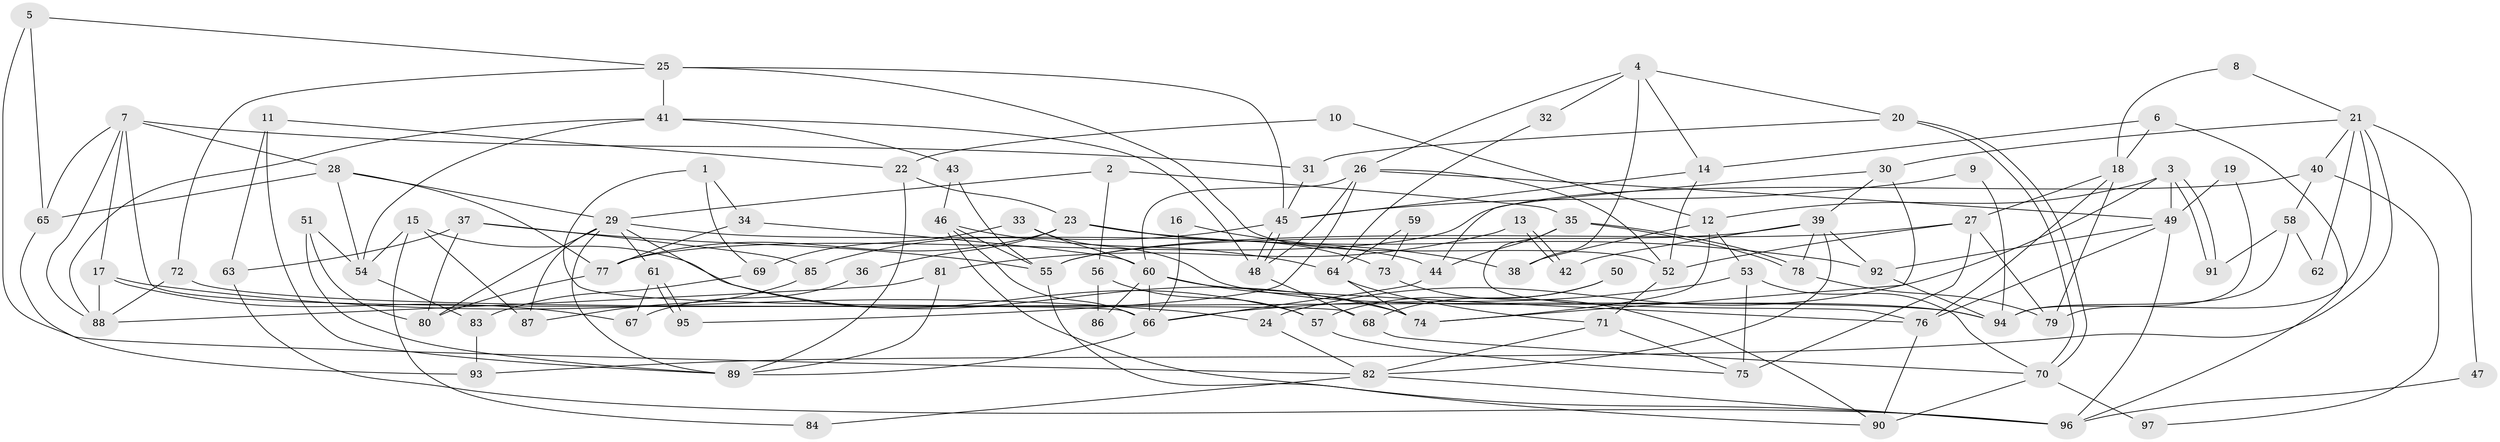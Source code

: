 // coarse degree distribution, {5: 0.13333333333333333, 3: 0.16666666666666666, 8: 0.08333333333333333, 7: 0.08333333333333333, 2: 0.15, 6: 0.2, 4: 0.13333333333333333, 9: 0.016666666666666666, 10: 0.03333333333333333}
// Generated by graph-tools (version 1.1) at 2025/23/03/03/25 07:23:56]
// undirected, 97 vertices, 194 edges
graph export_dot {
graph [start="1"]
  node [color=gray90,style=filled];
  1;
  2;
  3;
  4;
  5;
  6;
  7;
  8;
  9;
  10;
  11;
  12;
  13;
  14;
  15;
  16;
  17;
  18;
  19;
  20;
  21;
  22;
  23;
  24;
  25;
  26;
  27;
  28;
  29;
  30;
  31;
  32;
  33;
  34;
  35;
  36;
  37;
  38;
  39;
  40;
  41;
  42;
  43;
  44;
  45;
  46;
  47;
  48;
  49;
  50;
  51;
  52;
  53;
  54;
  55;
  56;
  57;
  58;
  59;
  60;
  61;
  62;
  63;
  64;
  65;
  66;
  67;
  68;
  69;
  70;
  71;
  72;
  73;
  74;
  75;
  76;
  77;
  78;
  79;
  80;
  81;
  82;
  83;
  84;
  85;
  86;
  87;
  88;
  89;
  90;
  91;
  92;
  93;
  94;
  95;
  96;
  97;
  1 -- 68;
  1 -- 34;
  1 -- 69;
  2 -- 29;
  2 -- 35;
  2 -- 56;
  3 -- 91;
  3 -- 91;
  3 -- 49;
  3 -- 12;
  3 -- 24;
  4 -- 14;
  4 -- 20;
  4 -- 26;
  4 -- 32;
  4 -- 38;
  5 -- 82;
  5 -- 25;
  5 -- 65;
  6 -- 18;
  6 -- 14;
  6 -- 96;
  7 -- 17;
  7 -- 28;
  7 -- 31;
  7 -- 65;
  7 -- 66;
  7 -- 88;
  8 -- 21;
  8 -- 18;
  9 -- 94;
  9 -- 45;
  10 -- 22;
  10 -- 12;
  11 -- 89;
  11 -- 63;
  11 -- 22;
  12 -- 74;
  12 -- 38;
  12 -- 53;
  13 -- 81;
  13 -- 42;
  13 -- 42;
  14 -- 52;
  14 -- 45;
  15 -- 54;
  15 -- 74;
  15 -- 84;
  15 -- 87;
  16 -- 66;
  16 -- 38;
  17 -- 88;
  17 -- 24;
  17 -- 67;
  18 -- 27;
  18 -- 76;
  18 -- 79;
  19 -- 94;
  19 -- 49;
  20 -- 70;
  20 -- 70;
  20 -- 31;
  21 -- 79;
  21 -- 93;
  21 -- 30;
  21 -- 40;
  21 -- 47;
  21 -- 62;
  22 -- 89;
  22 -- 23;
  23 -- 92;
  23 -- 36;
  23 -- 73;
  23 -- 77;
  24 -- 82;
  25 -- 52;
  25 -- 41;
  25 -- 45;
  25 -- 72;
  26 -- 60;
  26 -- 48;
  26 -- 49;
  26 -- 52;
  26 -- 95;
  27 -- 79;
  27 -- 52;
  27 -- 55;
  27 -- 75;
  28 -- 65;
  28 -- 29;
  28 -- 54;
  28 -- 77;
  29 -- 44;
  29 -- 87;
  29 -- 57;
  29 -- 61;
  29 -- 80;
  29 -- 89;
  30 -- 39;
  30 -- 44;
  30 -- 74;
  31 -- 45;
  32 -- 64;
  33 -- 60;
  33 -- 94;
  33 -- 69;
  34 -- 77;
  34 -- 60;
  35 -- 78;
  35 -- 78;
  35 -- 44;
  35 -- 76;
  36 -- 67;
  37 -- 55;
  37 -- 80;
  37 -- 63;
  37 -- 85;
  39 -- 82;
  39 -- 55;
  39 -- 42;
  39 -- 78;
  39 -- 92;
  40 -- 77;
  40 -- 58;
  40 -- 97;
  41 -- 54;
  41 -- 48;
  41 -- 43;
  41 -- 88;
  43 -- 55;
  43 -- 46;
  44 -- 66;
  45 -- 48;
  45 -- 48;
  45 -- 85;
  46 -- 66;
  46 -- 55;
  46 -- 64;
  46 -- 96;
  47 -- 96;
  48 -- 68;
  49 -- 96;
  49 -- 76;
  49 -- 92;
  50 -- 57;
  50 -- 68;
  51 -- 89;
  51 -- 80;
  51 -- 54;
  52 -- 71;
  53 -- 70;
  53 -- 66;
  53 -- 75;
  54 -- 83;
  55 -- 90;
  56 -- 57;
  56 -- 86;
  57 -- 75;
  58 -- 94;
  58 -- 62;
  58 -- 91;
  59 -- 73;
  59 -- 64;
  60 -- 66;
  60 -- 76;
  60 -- 74;
  60 -- 86;
  61 -- 95;
  61 -- 95;
  61 -- 67;
  63 -- 96;
  64 -- 74;
  64 -- 71;
  65 -- 93;
  66 -- 89;
  68 -- 70;
  69 -- 83;
  70 -- 90;
  70 -- 97;
  71 -- 75;
  71 -- 82;
  72 -- 88;
  72 -- 94;
  73 -- 90;
  76 -- 90;
  77 -- 80;
  78 -- 79;
  81 -- 89;
  81 -- 88;
  82 -- 96;
  82 -- 84;
  83 -- 93;
  85 -- 87;
  92 -- 94;
}
